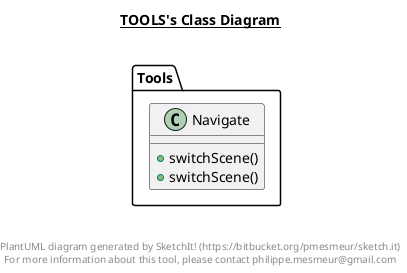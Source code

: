@startuml

title __TOOLS's Class Diagram__\n

  namespace Tools {
    class Tools.Navigate {
        + switchScene()
        + switchScene()
    }
  }
  



right footer


PlantUML diagram generated by SketchIt! (https://bitbucket.org/pmesmeur/sketch.it)
For more information about this tool, please contact philippe.mesmeur@gmail.com
endfooter

@enduml
